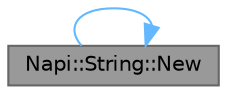 digraph "Napi::String::New"
{
 // LATEX_PDF_SIZE
  bgcolor="transparent";
  edge [fontname=Helvetica,fontsize=10,labelfontname=Helvetica,labelfontsize=10];
  node [fontname=Helvetica,fontsize=10,shape=box,height=0.2,width=0.4];
  rankdir="LR";
  Node1 [id="Node000001",label="Napi::String::New",height=0.2,width=0.4,color="gray40", fillcolor="grey60", style="filled", fontcolor="black",tooltip="Creates a new String value from a UTF-8 encoded C++ string."];
  Node1 -> Node1 [id="edge2_Node000001_Node000001",color="steelblue1",style="solid",tooltip=" "];
}
